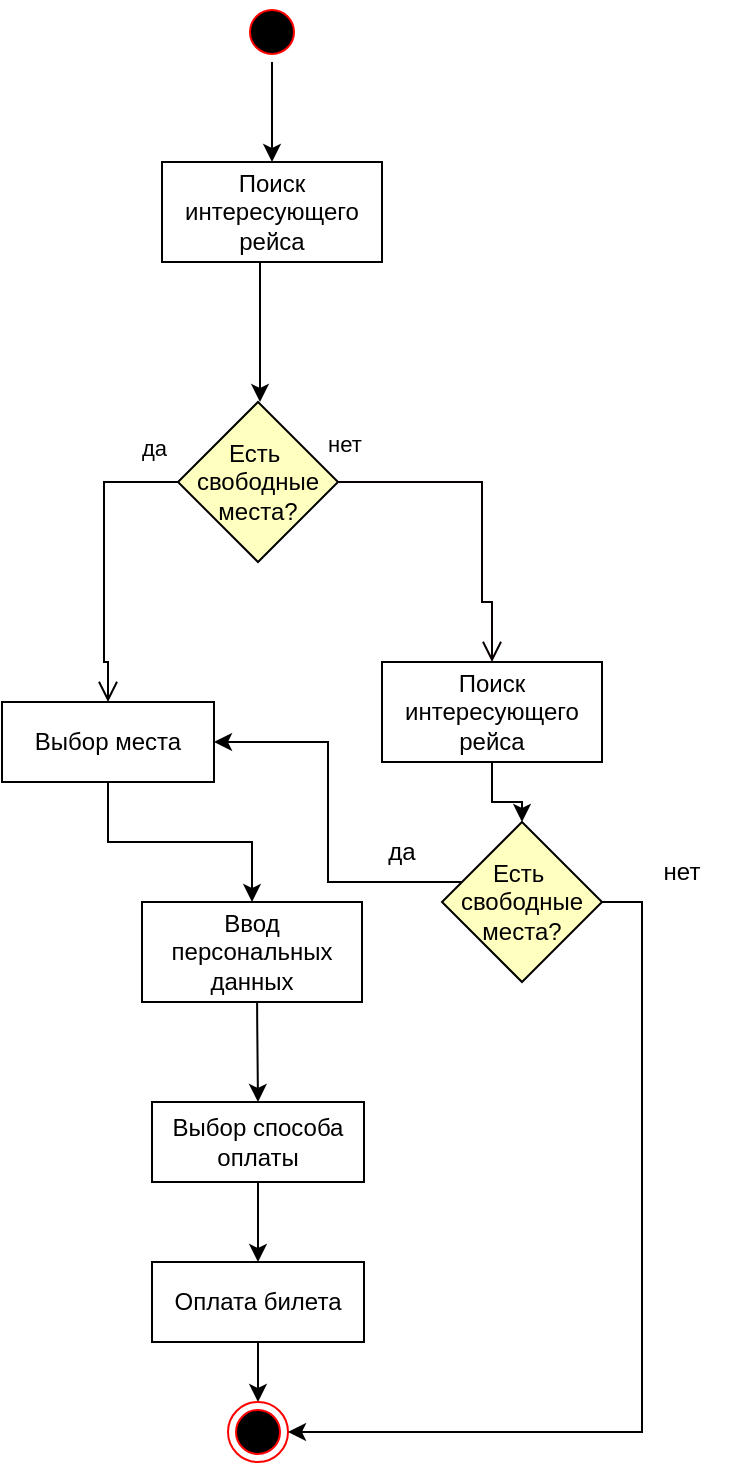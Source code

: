 <mxfile version="21.1.5" type="device">
  <diagram id="1lxZCYnFscGEQPpjhnhe" name="Страница 1">
    <mxGraphModel dx="1400" dy="764" grid="1" gridSize="10" guides="1" tooltips="1" connect="1" arrows="1" fold="1" page="1" pageScale="1" pageWidth="827" pageHeight="1169" math="0" shadow="0">
      <root>
        <mxCell id="0" />
        <mxCell id="1" parent="0" />
        <mxCell id="Ij-mmcF7UM5DsKZ4tCo_-4" value="Поиск интересующего рейса" style="rounded=0;whiteSpace=wrap;html=1;" parent="1" vertex="1">
          <mxGeometry x="340" y="90" width="110" height="50" as="geometry" />
        </mxCell>
        <mxCell id="2hDDObLMApTZFuo7tPoO-7" value="" style="edgeStyle=orthogonalEdgeStyle;rounded=0;orthogonalLoop=1;jettySize=auto;html=1;" edge="1" parent="1" source="2hDDObLMApTZFuo7tPoO-2" target="Ij-mmcF7UM5DsKZ4tCo_-4">
          <mxGeometry relative="1" as="geometry" />
        </mxCell>
        <mxCell id="2hDDObLMApTZFuo7tPoO-2" value="" style="ellipse;html=1;shape=startState;fillColor=#000000;strokeColor=#ff0000;" vertex="1" parent="1">
          <mxGeometry x="380" y="10" width="30" height="30" as="geometry" />
        </mxCell>
        <mxCell id="2hDDObLMApTZFuo7tPoO-3" value="" style="edgeStyle=orthogonalEdgeStyle;rounded=0;orthogonalLoop=1;jettySize=auto;html=1;entryX=0.5;entryY=0;entryDx=0;entryDy=0;" edge="1" parent="1">
          <mxGeometry relative="1" as="geometry">
            <mxPoint x="387" y="140" as="sourcePoint" />
            <mxPoint x="389" y="210" as="targetPoint" />
            <Array as="points">
              <mxPoint x="389" y="140" />
            </Array>
          </mxGeometry>
        </mxCell>
        <mxCell id="2hDDObLMApTZFuo7tPoO-4" value="Есть&amp;nbsp;&lt;br&gt;свободные&lt;br&gt;места?" style="rhombus;whiteSpace=wrap;html=1;fillColor=#ffffc0;strokeColor=#000000;" vertex="1" parent="1">
          <mxGeometry x="348" y="210" width="80" height="80" as="geometry" />
        </mxCell>
        <mxCell id="2hDDObLMApTZFuo7tPoO-5" value="нет" style="edgeStyle=orthogonalEdgeStyle;html=1;align=left;verticalAlign=bottom;endArrow=open;endSize=8;strokeColor=#080000;rounded=0;exitX=1;exitY=0.5;exitDx=0;exitDy=0;" edge="1" parent="1">
          <mxGeometry x="-1" y="12" relative="1" as="geometry">
            <mxPoint x="505" y="340" as="targetPoint" />
            <Array as="points">
              <mxPoint x="500" y="250" />
              <mxPoint x="500" y="310" />
              <mxPoint x="505" y="310" />
            </Array>
            <mxPoint x="-7" y="2" as="offset" />
            <mxPoint x="428" y="250" as="sourcePoint" />
          </mxGeometry>
        </mxCell>
        <mxCell id="2hDDObLMApTZFuo7tPoO-6" value="да" style="edgeStyle=orthogonalEdgeStyle;html=1;align=left;verticalAlign=top;endArrow=open;endSize=8;strokeColor=#000000;rounded=0;entryX=0.5;entryY=0;entryDx=0;entryDy=0;" edge="1" parent="1" target="2hDDObLMApTZFuo7tPoO-9">
          <mxGeometry x="-0.731" y="-30" relative="1" as="geometry">
            <mxPoint x="311" y="340" as="targetPoint" />
            <Array as="points">
              <mxPoint x="311" y="250" />
              <mxPoint x="311" y="340" />
              <mxPoint x="313" y="340" />
            </Array>
            <mxPoint as="offset" />
            <mxPoint x="348" y="250" as="sourcePoint" />
          </mxGeometry>
        </mxCell>
        <mxCell id="2hDDObLMApTZFuo7tPoO-28" style="edgeStyle=orthogonalEdgeStyle;rounded=0;orthogonalLoop=1;jettySize=auto;html=1;entryX=0.5;entryY=0;entryDx=0;entryDy=0;" edge="1" parent="1" source="2hDDObLMApTZFuo7tPoO-8" target="2hDDObLMApTZFuo7tPoO-22">
          <mxGeometry relative="1" as="geometry" />
        </mxCell>
        <mxCell id="2hDDObLMApTZFuo7tPoO-8" value="Поиск интересующего рейса" style="rounded=0;whiteSpace=wrap;html=1;" vertex="1" parent="1">
          <mxGeometry x="450" y="340" width="110" height="50" as="geometry" />
        </mxCell>
        <mxCell id="2hDDObLMApTZFuo7tPoO-14" style="edgeStyle=orthogonalEdgeStyle;rounded=0;orthogonalLoop=1;jettySize=auto;html=1;entryX=0.5;entryY=0;entryDx=0;entryDy=0;" edge="1" parent="1" source="2hDDObLMApTZFuo7tPoO-9" target="2hDDObLMApTZFuo7tPoO-11">
          <mxGeometry relative="1" as="geometry" />
        </mxCell>
        <mxCell id="2hDDObLMApTZFuo7tPoO-9" value="Выбор места" style="rounded=0;whiteSpace=wrap;html=1;" vertex="1" parent="1">
          <mxGeometry x="260" y="360" width="106" height="40" as="geometry" />
        </mxCell>
        <mxCell id="2hDDObLMApTZFuo7tPoO-11" value="Ввод персональных данных" style="rounded=0;whiteSpace=wrap;html=1;" vertex="1" parent="1">
          <mxGeometry x="330" y="460" width="110" height="50" as="geometry" />
        </mxCell>
        <mxCell id="2hDDObLMApTZFuo7tPoO-15" value="" style="edgeStyle=orthogonalEdgeStyle;rounded=0;orthogonalLoop=1;jettySize=auto;html=1;" edge="1" parent="1">
          <mxGeometry relative="1" as="geometry">
            <mxPoint x="387.55" y="510" as="sourcePoint" />
            <mxPoint x="388" y="560" as="targetPoint" />
            <Array as="points">
              <mxPoint x="388" y="520" />
              <mxPoint x="388" y="520" />
            </Array>
          </mxGeometry>
        </mxCell>
        <mxCell id="2hDDObLMApTZFuo7tPoO-19" style="edgeStyle=orthogonalEdgeStyle;rounded=0;orthogonalLoop=1;jettySize=auto;html=1;entryX=0.5;entryY=0;entryDx=0;entryDy=0;" edge="1" parent="1" source="2hDDObLMApTZFuo7tPoO-16" target="2hDDObLMApTZFuo7tPoO-18">
          <mxGeometry relative="1" as="geometry" />
        </mxCell>
        <mxCell id="2hDDObLMApTZFuo7tPoO-16" value="Выбор способа оплаты" style="rounded=0;whiteSpace=wrap;html=1;" vertex="1" parent="1">
          <mxGeometry x="335" y="560" width="106" height="40" as="geometry" />
        </mxCell>
        <mxCell id="2hDDObLMApTZFuo7tPoO-21" value="" style="edgeStyle=orthogonalEdgeStyle;rounded=0;orthogonalLoop=1;jettySize=auto;html=1;" edge="1" parent="1" source="2hDDObLMApTZFuo7tPoO-18" target="2hDDObLMApTZFuo7tPoO-20">
          <mxGeometry relative="1" as="geometry" />
        </mxCell>
        <mxCell id="2hDDObLMApTZFuo7tPoO-18" value="Оплата билета" style="rounded=0;whiteSpace=wrap;html=1;" vertex="1" parent="1">
          <mxGeometry x="335" y="640" width="106" height="40" as="geometry" />
        </mxCell>
        <mxCell id="2hDDObLMApTZFuo7tPoO-20" value="" style="ellipse;html=1;shape=endState;fillColor=#000000;strokeColor=#ff0000;" vertex="1" parent="1">
          <mxGeometry x="373" y="710" width="30" height="30" as="geometry" />
        </mxCell>
        <mxCell id="2hDDObLMApTZFuo7tPoO-24" style="edgeStyle=orthogonalEdgeStyle;rounded=0;orthogonalLoop=1;jettySize=auto;html=1;entryX=1;entryY=0.5;entryDx=0;entryDy=0;" edge="1" parent="1" source="2hDDObLMApTZFuo7tPoO-22" target="2hDDObLMApTZFuo7tPoO-9">
          <mxGeometry relative="1" as="geometry">
            <Array as="points">
              <mxPoint x="423" y="450" />
              <mxPoint x="423" y="380" />
            </Array>
          </mxGeometry>
        </mxCell>
        <mxCell id="2hDDObLMApTZFuo7tPoO-31" style="edgeStyle=orthogonalEdgeStyle;rounded=0;orthogonalLoop=1;jettySize=auto;html=1;exitX=1;exitY=0.5;exitDx=0;exitDy=0;entryX=1;entryY=0.5;entryDx=0;entryDy=0;" edge="1" parent="1" source="2hDDObLMApTZFuo7tPoO-22" target="2hDDObLMApTZFuo7tPoO-20">
          <mxGeometry relative="1" as="geometry" />
        </mxCell>
        <mxCell id="2hDDObLMApTZFuo7tPoO-22" value="Есть&amp;nbsp;&lt;br&gt;свободные&lt;br&gt;места?" style="rhombus;whiteSpace=wrap;html=1;fillColor=#ffffc0;strokeColor=#000000;" vertex="1" parent="1">
          <mxGeometry x="480" y="420" width="80" height="80" as="geometry" />
        </mxCell>
        <mxCell id="2hDDObLMApTZFuo7tPoO-27" value="да" style="text;html=1;strokeColor=none;fillColor=none;align=center;verticalAlign=middle;whiteSpace=wrap;rounded=0;" vertex="1" parent="1">
          <mxGeometry x="430" y="420" width="60" height="30" as="geometry" />
        </mxCell>
        <mxCell id="2hDDObLMApTZFuo7tPoO-30" value="нет" style="text;html=1;strokeColor=none;fillColor=none;align=center;verticalAlign=middle;whiteSpace=wrap;rounded=0;" vertex="1" parent="1">
          <mxGeometry x="570" y="430" width="60" height="30" as="geometry" />
        </mxCell>
      </root>
    </mxGraphModel>
  </diagram>
</mxfile>
